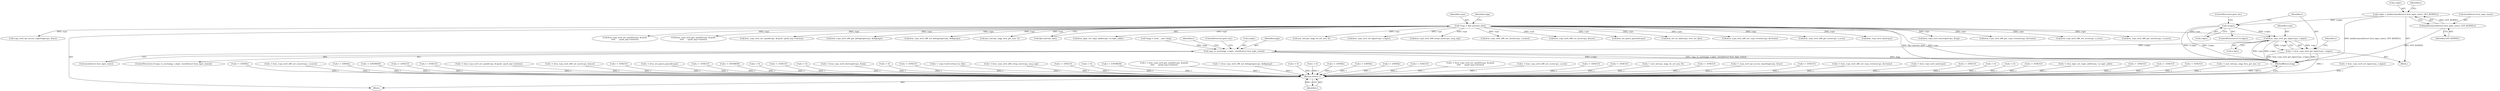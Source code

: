 digraph "0_linux_fda4e2e85589191b123d31cdc21fd33ee70f50fd_3@pointer" {
"1000161" [label="(Call,kvm_vcpu_ioctl_get_lapic(vcpu, u.lapic))"];
"1000106" [label="(Call,*vcpu = filp->private_data)"];
"1000154" [label="(Call,!u.lapic)"];
"1000141" [label="(Call,u.lapic = kzalloc(sizeof(struct kvm_lapic_state), GFP_KERNEL))"];
"1000145" [label="(Call,kzalloc(sizeof(struct kvm_lapic_state), GFP_KERNEL))"];
"1000159" [label="(Call,r = kvm_vcpu_ioctl_get_lapic(vcpu, u.lapic))"];
"1000792" [label="(Return,return r;)"];
"1000174" [label="(Call,copy_to_user(argp, u.lapic, sizeof(struct kvm_lapic_state)))"];
"1000221" [label="(Call,r = kvm_vcpu_ioctl_set_lapic(vcpu, u.lapic))"];
"1000162" [label="(Identifier,vcpu)"];
"1000246" [label="(Call,kvm_vcpu_ioctl_interrupt(vcpu, &irq))"];
"1000112" [label="(Call,*argp = (void __user *)arg)"];
"1000107" [label="(Identifier,vcpu)"];
"1000783" [label="(Call,r = -EINVAL)"];
"1000501" [label="(Call,kvm_vcpu_ioctl_x86_get_vcpu_events(vcpu, &events))"];
"1000113" [label="(Identifier,argp)"];
"1000653" [label="(Call,r = kvm_vcpu_ioctl_x86_set_xsave(vcpu, u.xsave))"];
"1000424" [label="(Call,r = -EINVAL)"];
"1000608" [label="(Call,kvm_vcpu_ioctl_x86_get_xsave(vcpu, u.xsave))"];
"1000598" [label="(Call,r = -ENOMEM)"];
"1000524" [label="(Call,r = -EFAULT)"];
"1000169" [label="(Call,r = -EFAULT)"];
"1000277" [label="(Call,r = kvm_vcpu_ioctl_set_cpuid(vcpu, &cpuid, cpuid_arg->entries))"];
"1000491" [label="(Call,r = kvm_vcpu_ioctl_x86_set_mce(vcpu, &mce))"];
"1000323" [label="(Call,r = -EFAULT)"];
"1000398" [label="(Call,vcpu_ioctl_tpr_access_reporting(vcpu, &tac))"];
"1000777" [label="(Call,r = kvm_set_guest_paused(vcpu))"];
"1000167" [label="(Identifier,r)"];
"1000613" [label="(Call,r = -EFAULT)"];
"1000141" [label="(Call,u.lapic = kzalloc(sizeof(struct kvm_lapic_state), GFP_KERNEL))"];
"1000104" [label="(Block,)"];
"1000671" [label="(Call,r = -ENOMEM)"];
"1000308" [label="(Call,kvm_vcpu_ioctl_set_cpuid2(vcpu, &cpuid,\n\t\t\t\t\t      cpuid_arg->entries))"];
"1000699" [label="(Call,r = 0)"];
"1000337" [label="(Call,kvm_vcpu_ioctl_get_cpuid2(vcpu, &cpuid,\n\t\t\t\t\t      cpuid_arg->entries))"];
"1000146" [label="(Call,sizeof(struct kvm_lapic_state))"];
"1000294" [label="(Call,r = -EFAULT)"];
"1000161" [label="(Call,kvm_vcpu_ioctl_get_lapic(vcpu, u.lapic))"];
"1000626" [label="(Call,r = 0)"];
"1000244" [label="(Call,r = kvm_vcpu_ioctl_interrupt(vcpu, &irq))"];
"1000148" [label="(Identifier,GFP_KERNEL)"];
"1000155" [label="(Call,u.lapic)"];
"1000158" [label="(ControlStructure,goto out;)"];
"1000279" [label="(Call,kvm_vcpu_ioctl_set_cpuid(vcpu, &cpuid, cpuid_arg->entries))"];
"1000546" [label="(Call,kvm_vcpu_ioctl_x86_get_debugregs(vcpu, &dbgregs))"];
"1000182" [label="(Call,r = 0)"];
"1000405" [label="(Call,r = -EFAULT)"];
"1000183" [label="(Identifier,r)"];
"1000106" [label="(Call,*vcpu = filp->private_data)"];
"1000767" [label="(Call,r = vcpu->arch.virtual_tsc_khz)"];
"1000583" [label="(Call,kvm_vcpu_ioctl_x86_set_debugregs(vcpu, &dbgregs))"];
"1000470" [label="(Call,r = kvm_vcpu_ioctl_x86_setup_mce(vcpu, mcg_cap))"];
"1000366" [label="(Call,msr_io(vcpu, argp, kvm_get_msr, 1))"];
"1000384" [label="(Call,r = -EFAULT)"];
"1000359" [label="(Call,r = 0)"];
"1000154" [label="(Call,!u.lapic)"];
"1000149" [label="(Call,r = -ENOMEM)"];
"1000142" [label="(Call,u.lapic)"];
"1000335" [label="(Call,r = kvm_vcpu_ioctl_get_cpuid2(vcpu, &cpuid,\n\t\t\t\t\t      cpuid_arg->entries))"];
"1000581" [label="(Call,r = kvm_vcpu_ioctl_x86_set_debugregs(vcpu, &dbgregs))"];
"1000181" [label="(ControlStructure,goto out;)"];
"1000153" [label="(ControlStructure,if (!u.lapic))"];
"1000150" [label="(Identifier,r)"];
"1000562" [label="(Call,r = 0)"];
"1000108" [label="(Call,filp->private_data)"];
"1000179" [label="(Call,sizeof(struct kvm_lapic_state))"];
"1000449" [label="(Call,kvm_lapic_set_vapic_addr(vcpu, va.vapic_addr))"];
"1000375" [label="(Call,msr_io(vcpu, argp, do_set_msr, 0))"];
"1000160" [label="(Identifier,r)"];
"1000792" [label="(Return,return r;)"];
"1000176" [label="(Call,u.lapic)"];
"1000174" [label="(Call,copy_to_user(argp, u.lapic, sizeof(struct kvm_lapic_state)))"];
"1000223" [label="(Call,kvm_vcpu_ioctl_set_lapic(vcpu, u.lapic))"];
"1000472" [label="(Call,kvm_vcpu_ioctl_x86_setup_mce(vcpu, mcg_cap))"];
"1000761" [label="(Call,r = 0)"];
"1000793" [label="(Identifier,r)"];
"1000129" [label="(Call,r = -EINVAL)"];
"1000145" [label="(Call,kzalloc(sizeof(struct kvm_lapic_state), GFP_KERNEL))"];
"1000188" [label="(Call,r = -EINVAL)"];
"1000655" [label="(Call,kvm_vcpu_ioctl_x86_set_xsave(vcpu, u.xsave))"];
"1000737" [label="(Call,r = -EINVAL)"];
"1000493" [label="(Call,kvm_vcpu_ioctl_x86_set_mce(vcpu, &mce))"];
"1000505" [label="(Call,r = -EFAULT)"];
"1000306" [label="(Call,r = kvm_vcpu_ioctl_set_cpuid2(vcpu, &cpuid,\n\t\t\t\t\t      cpuid_arg->entries))"];
"1000726" [label="(Call,r = kvm_vcpu_ioctl_x86_set_xcrs(vcpu, u.xcrs))"];
"1000175" [label="(Identifier,argp)"];
"1000779" [label="(Call,kvm_set_guest_paused(vcpu))"];
"1000347" [label="(Call,r = -EFAULT)"];
"1000435" [label="(Call,r = -EFAULT)"];
"1000373" [label="(Call,r = msr_io(vcpu, argp, do_set_msr, 0))"];
"1000758" [label="(Call,kvm_set_tsc_khz(vcpu, user_tsc_khz))"];
"1000458" [label="(Call,r = -EFAULT)"];
"1000396" [label="(Call,r = vcpu_ioctl_tpr_access_reporting(vcpu, &tac))"];
"1000163" [label="(Call,u.lapic)"];
"1000173" [label="(ControlStructure,if (copy_to_user(argp, u.lapic, sizeof(struct kvm_lapic_state))))"];
"1000232" [label="(Call,r = -EFAULT)"];
"1000536" [label="(Call,r = kvm_vcpu_ioctl_x86_set_vcpu_events(vcpu, &events))"];
"1000538" [label="(Call,kvm_vcpu_ioctl_x86_set_vcpu_events(vcpu, &events))"];
"1000681" [label="(Call,kvm_vcpu_ioctl_x86_get_xcrs(vcpu, u.xcrs))"];
"1000128" [label="(Block,)"];
"1000253" [label="(Call,r = kvm_vcpu_ioctl_nmi(vcpu))"];
"1000686" [label="(Call,r = -EFAULT)"];
"1000417" [label="(Call,r = 0)"];
"1000255" [label="(Call,kvm_vcpu_ioctl_nmi(vcpu))"];
"1000159" [label="(Call,r = kvm_vcpu_ioctl_get_lapic(vcpu, u.lapic))"];
"1000517" [label="(Call,r = 0)"];
"1000479" [label="(Call,r = -EFAULT)"];
"1000447" [label="(Call,r = kvm_lapic_set_vapic_addr(vcpu, va.vapic_addr))"];
"1000794" [label="(MethodReturn,long)"];
"1000265" [label="(Call,r = -EFAULT)"];
"1000569" [label="(Call,r = -EFAULT)"];
"1000550" [label="(Call,r = -EFAULT)"];
"1000364" [label="(Call,r = msr_io(vcpu, argp, kvm_get_msr, 1))"];
"1000728" [label="(Call,kvm_vcpu_ioctl_x86_set_xcrs(vcpu, u.xcrs))"];
"1000161" -> "1000159"  [label="AST: "];
"1000161" -> "1000163"  [label="CFG: "];
"1000162" -> "1000161"  [label="AST: "];
"1000163" -> "1000161"  [label="AST: "];
"1000159" -> "1000161"  [label="CFG: "];
"1000161" -> "1000794"  [label="DDG: u.lapic"];
"1000161" -> "1000794"  [label="DDG: vcpu"];
"1000161" -> "1000159"  [label="DDG: vcpu"];
"1000161" -> "1000159"  [label="DDG: u.lapic"];
"1000106" -> "1000161"  [label="DDG: vcpu"];
"1000154" -> "1000161"  [label="DDG: u.lapic"];
"1000161" -> "1000174"  [label="DDG: u.lapic"];
"1000106" -> "1000104"  [label="AST: "];
"1000106" -> "1000108"  [label="CFG: "];
"1000107" -> "1000106"  [label="AST: "];
"1000108" -> "1000106"  [label="AST: "];
"1000113" -> "1000106"  [label="CFG: "];
"1000106" -> "1000794"  [label="DDG: filp->private_data"];
"1000106" -> "1000794"  [label="DDG: vcpu"];
"1000106" -> "1000223"  [label="DDG: vcpu"];
"1000106" -> "1000246"  [label="DDG: vcpu"];
"1000106" -> "1000255"  [label="DDG: vcpu"];
"1000106" -> "1000279"  [label="DDG: vcpu"];
"1000106" -> "1000308"  [label="DDG: vcpu"];
"1000106" -> "1000337"  [label="DDG: vcpu"];
"1000106" -> "1000366"  [label="DDG: vcpu"];
"1000106" -> "1000375"  [label="DDG: vcpu"];
"1000106" -> "1000398"  [label="DDG: vcpu"];
"1000106" -> "1000449"  [label="DDG: vcpu"];
"1000106" -> "1000472"  [label="DDG: vcpu"];
"1000106" -> "1000493"  [label="DDG: vcpu"];
"1000106" -> "1000501"  [label="DDG: vcpu"];
"1000106" -> "1000538"  [label="DDG: vcpu"];
"1000106" -> "1000546"  [label="DDG: vcpu"];
"1000106" -> "1000583"  [label="DDG: vcpu"];
"1000106" -> "1000608"  [label="DDG: vcpu"];
"1000106" -> "1000655"  [label="DDG: vcpu"];
"1000106" -> "1000681"  [label="DDG: vcpu"];
"1000106" -> "1000728"  [label="DDG: vcpu"];
"1000106" -> "1000758"  [label="DDG: vcpu"];
"1000106" -> "1000779"  [label="DDG: vcpu"];
"1000154" -> "1000153"  [label="AST: "];
"1000154" -> "1000155"  [label="CFG: "];
"1000155" -> "1000154"  [label="AST: "];
"1000158" -> "1000154"  [label="CFG: "];
"1000160" -> "1000154"  [label="CFG: "];
"1000154" -> "1000794"  [label="DDG: u.lapic"];
"1000154" -> "1000794"  [label="DDG: !u.lapic"];
"1000141" -> "1000154"  [label="DDG: u.lapic"];
"1000141" -> "1000128"  [label="AST: "];
"1000141" -> "1000145"  [label="CFG: "];
"1000142" -> "1000141"  [label="AST: "];
"1000145" -> "1000141"  [label="AST: "];
"1000150" -> "1000141"  [label="CFG: "];
"1000141" -> "1000794"  [label="DDG: kzalloc(sizeof(struct kvm_lapic_state), GFP_KERNEL)"];
"1000145" -> "1000141"  [label="DDG: GFP_KERNEL"];
"1000145" -> "1000148"  [label="CFG: "];
"1000146" -> "1000145"  [label="AST: "];
"1000148" -> "1000145"  [label="AST: "];
"1000145" -> "1000794"  [label="DDG: GFP_KERNEL"];
"1000159" -> "1000128"  [label="AST: "];
"1000160" -> "1000159"  [label="AST: "];
"1000167" -> "1000159"  [label="CFG: "];
"1000159" -> "1000794"  [label="DDG: r"];
"1000159" -> "1000794"  [label="DDG: kvm_vcpu_ioctl_get_lapic(vcpu, u.lapic)"];
"1000159" -> "1000792"  [label="DDG: r"];
"1000792" -> "1000104"  [label="AST: "];
"1000792" -> "1000793"  [label="CFG: "];
"1000793" -> "1000792"  [label="AST: "];
"1000794" -> "1000792"  [label="CFG: "];
"1000792" -> "1000794"  [label="DDG: <RET>"];
"1000793" -> "1000792"  [label="DDG: r"];
"1000396" -> "1000792"  [label="DDG: r"];
"1000335" -> "1000792"  [label="DDG: r"];
"1000761" -> "1000792"  [label="DDG: r"];
"1000306" -> "1000792"  [label="DDG: r"];
"1000626" -> "1000792"  [label="DDG: r"];
"1000347" -> "1000792"  [label="DDG: r"];
"1000783" -> "1000792"  [label="DDG: r"];
"1000244" -> "1000792"  [label="DDG: r"];
"1000384" -> "1000792"  [label="DDG: r"];
"1000613" -> "1000792"  [label="DDG: r"];
"1000364" -> "1000792"  [label="DDG: r"];
"1000129" -> "1000792"  [label="DDG: r"];
"1000699" -> "1000792"  [label="DDG: r"];
"1000524" -> "1000792"  [label="DDG: r"];
"1000435" -> "1000792"  [label="DDG: r"];
"1000598" -> "1000792"  [label="DDG: r"];
"1000458" -> "1000792"  [label="DDG: r"];
"1000562" -> "1000792"  [label="DDG: r"];
"1000505" -> "1000792"  [label="DDG: r"];
"1000232" -> "1000792"  [label="DDG: r"];
"1000726" -> "1000792"  [label="DDG: r"];
"1000253" -> "1000792"  [label="DDG: r"];
"1000188" -> "1000792"  [label="DDG: r"];
"1000671" -> "1000792"  [label="DDG: r"];
"1000517" -> "1000792"  [label="DDG: r"];
"1000221" -> "1000792"  [label="DDG: r"];
"1000424" -> "1000792"  [label="DDG: r"];
"1000686" -> "1000792"  [label="DDG: r"];
"1000737" -> "1000792"  [label="DDG: r"];
"1000479" -> "1000792"  [label="DDG: r"];
"1000265" -> "1000792"  [label="DDG: r"];
"1000581" -> "1000792"  [label="DDG: r"];
"1000277" -> "1000792"  [label="DDG: r"];
"1000417" -> "1000792"  [label="DDG: r"];
"1000550" -> "1000792"  [label="DDG: r"];
"1000294" -> "1000792"  [label="DDG: r"];
"1000359" -> "1000792"  [label="DDG: r"];
"1000323" -> "1000792"  [label="DDG: r"];
"1000569" -> "1000792"  [label="DDG: r"];
"1000405" -> "1000792"  [label="DDG: r"];
"1000777" -> "1000792"  [label="DDG: r"];
"1000169" -> "1000792"  [label="DDG: r"];
"1000149" -> "1000792"  [label="DDG: r"];
"1000491" -> "1000792"  [label="DDG: r"];
"1000653" -> "1000792"  [label="DDG: r"];
"1000447" -> "1000792"  [label="DDG: r"];
"1000470" -> "1000792"  [label="DDG: r"];
"1000373" -> "1000792"  [label="DDG: r"];
"1000536" -> "1000792"  [label="DDG: r"];
"1000182" -> "1000792"  [label="DDG: r"];
"1000767" -> "1000792"  [label="DDG: r"];
"1000174" -> "1000173"  [label="AST: "];
"1000174" -> "1000179"  [label="CFG: "];
"1000175" -> "1000174"  [label="AST: "];
"1000176" -> "1000174"  [label="AST: "];
"1000179" -> "1000174"  [label="AST: "];
"1000181" -> "1000174"  [label="CFG: "];
"1000183" -> "1000174"  [label="CFG: "];
"1000174" -> "1000794"  [label="DDG: u.lapic"];
"1000174" -> "1000794"  [label="DDG: copy_to_user(argp, u.lapic, sizeof(struct kvm_lapic_state))"];
"1000174" -> "1000794"  [label="DDG: argp"];
"1000112" -> "1000174"  [label="DDG: argp"];
}
